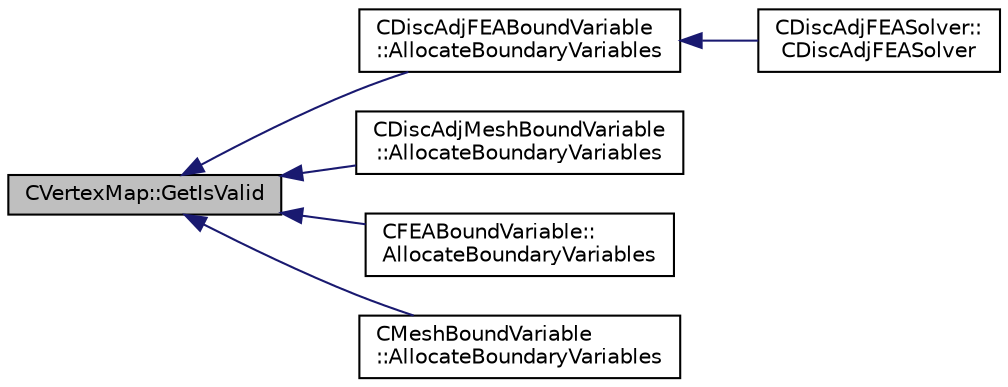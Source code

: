 digraph "CVertexMap::GetIsValid"
{
  edge [fontname="Helvetica",fontsize="10",labelfontname="Helvetica",labelfontsize="10"];
  node [fontname="Helvetica",fontsize="10",shape=record];
  rankdir="LR";
  Node8 [label="CVertexMap::GetIsValid",height=0.2,width=0.4,color="black", fillcolor="grey75", style="filled", fontcolor="black"];
  Node8 -> Node9 [dir="back",color="midnightblue",fontsize="10",style="solid",fontname="Helvetica"];
  Node9 [label="CDiscAdjFEABoundVariable\l::AllocateBoundaryVariables",height=0.2,width=0.4,color="black", fillcolor="white", style="filled",URL="$class_c_disc_adj_f_e_a_bound_variable.html#a5d7ccf79425d4b332ffbf7e0405b9eed",tooltip="Allocate member variables for points marked as vertex (via \"Set_isVertex\"). "];
  Node9 -> Node10 [dir="back",color="midnightblue",fontsize="10",style="solid",fontname="Helvetica"];
  Node10 [label="CDiscAdjFEASolver::\lCDiscAdjFEASolver",height=0.2,width=0.4,color="black", fillcolor="white", style="filled",URL="$class_c_disc_adj_f_e_a_solver.html#ae74a58b4ee4459687d1c4f4e0d0e15ff"];
  Node8 -> Node11 [dir="back",color="midnightblue",fontsize="10",style="solid",fontname="Helvetica"];
  Node11 [label="CDiscAdjMeshBoundVariable\l::AllocateBoundaryVariables",height=0.2,width=0.4,color="black", fillcolor="white", style="filled",URL="$class_c_disc_adj_mesh_bound_variable.html#aaea48260d6aa58df1b0d0dd80728b0ea",tooltip="Allocate member variables for points marked as vertex (via \"Set_isVertex\"). "];
  Node8 -> Node12 [dir="back",color="midnightblue",fontsize="10",style="solid",fontname="Helvetica"];
  Node12 [label="CFEABoundVariable::\lAllocateBoundaryVariables",height=0.2,width=0.4,color="black", fillcolor="white", style="filled",URL="$class_c_f_e_a_bound_variable.html#a71f03a67df03a2631e2d2231bc58d5ab",tooltip="Allocate member variables for points marked as vertex (via \"Set_isVertex\"). "];
  Node8 -> Node13 [dir="back",color="midnightblue",fontsize="10",style="solid",fontname="Helvetica"];
  Node13 [label="CMeshBoundVariable\l::AllocateBoundaryVariables",height=0.2,width=0.4,color="black", fillcolor="white", style="filled",URL="$class_c_mesh_bound_variable.html#a18d608e26f2c28261461f7c36596f26f",tooltip="Allocate member variables for points marked as vertex (via \"Set_isVertex\"). "];
}
